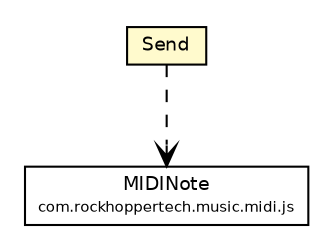 #!/usr/local/bin/dot
#
# Class diagram 
# Generated by UMLGraph version R5_6-24-gf6e263 (http://www.umlgraph.org/)
#

digraph G {
	edge [fontname="Helvetica",fontsize=10,labelfontname="Helvetica",labelfontsize=10];
	node [fontname="Helvetica",fontsize=10,shape=plaintext];
	nodesep=0.25;
	ranksep=0.5;
	// com.rockhoppertech.music.midi.js.MIDINote
	c7424 [label=<<table title="com.rockhoppertech.music.midi.js.MIDINote" border="0" cellborder="1" cellspacing="0" cellpadding="2" port="p" href="../midi/js/MIDINote.html">
		<tr><td><table border="0" cellspacing="0" cellpadding="1">
<tr><td align="center" balign="center"> MIDINote </td></tr>
<tr><td align="center" balign="center"><font point-size="7.0"> com.rockhoppertech.music.midi.js </font></td></tr>
		</table></td></tr>
		</table>>, URL="../midi/js/MIDINote.html", fontname="Helvetica", fontcolor="black", fontsize=9.0];
	// com.rockhoppertech.music.examples.Send
	c7461 [label=<<table title="com.rockhoppertech.music.examples.Send" border="0" cellborder="1" cellspacing="0" cellpadding="2" port="p" bgcolor="lemonChiffon" href="./Send.html">
		<tr><td><table border="0" cellspacing="0" cellpadding="1">
<tr><td align="center" balign="center"> Send </td></tr>
		</table></td></tr>
		</table>>, URL="./Send.html", fontname="Helvetica", fontcolor="black", fontsize=9.0];
	// com.rockhoppertech.music.examples.Send DEPEND com.rockhoppertech.music.midi.js.MIDINote
	c7461:p -> c7424:p [taillabel="", label="", headlabel="", fontname="Helvetica", fontcolor="black", fontsize=10.0, color="black", arrowhead=open, style=dashed];
}

